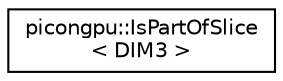 digraph "Graphical Class Hierarchy"
{
 // LATEX_PDF_SIZE
  edge [fontname="Helvetica",fontsize="10",labelfontname="Helvetica",labelfontsize="10"];
  node [fontname="Helvetica",fontsize="10",shape=record];
  rankdir="LR";
  Node0 [label="picongpu::IsPartOfSlice\l\< DIM3 \>",height=0.2,width=0.4,color="black", fillcolor="white", style="filled",URL="$structpicongpu_1_1_is_part_of_slice_3_01_d_i_m3_01_4.html",tooltip=" "];
}
